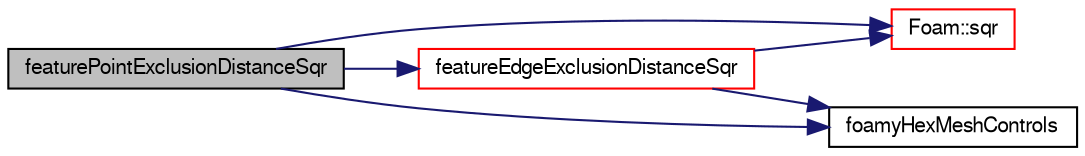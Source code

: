 digraph "featurePointExclusionDistanceSqr"
{
  bgcolor="transparent";
  edge [fontname="FreeSans",fontsize="10",labelfontname="FreeSans",labelfontsize="10"];
  node [fontname="FreeSans",fontsize="10",shape=record];
  rankdir="LR";
  Node148 [label="featurePointExclusionDistanceSqr",height=0.2,width=0.4,color="black", fillcolor="grey75", style="filled", fontcolor="black"];
  Node148 -> Node149 [color="midnightblue",fontsize="10",style="solid",fontname="FreeSans"];
  Node149 [label="featureEdgeExclusionDistanceSqr",height=0.2,width=0.4,color="red",URL="$a31450.html#afad4baa7890a87225e3958fa59f75c83",tooltip="Return the square of the local feature edge exclusion distance. "];
  Node149 -> Node150 [color="midnightblue",fontsize="10",style="solid",fontname="FreeSans"];
  Node150 [label="Foam::sqr",height=0.2,width=0.4,color="red",URL="$a21124.html#a277dc11c581d53826ab5090b08f3b17b"];
  Node149 -> Node154 [color="midnightblue",fontsize="10",style="solid",fontname="FreeSans"];
  Node154 [label="foamyHexMeshControls",height=0.2,width=0.4,color="black",URL="$a31450.html#a5d5c08c500309b8927c3567396ad4af5",tooltip="Return the foamyHexMeshControls object. "];
  Node148 -> Node154 [color="midnightblue",fontsize="10",style="solid",fontname="FreeSans"];
  Node148 -> Node150 [color="midnightblue",fontsize="10",style="solid",fontname="FreeSans"];
}
